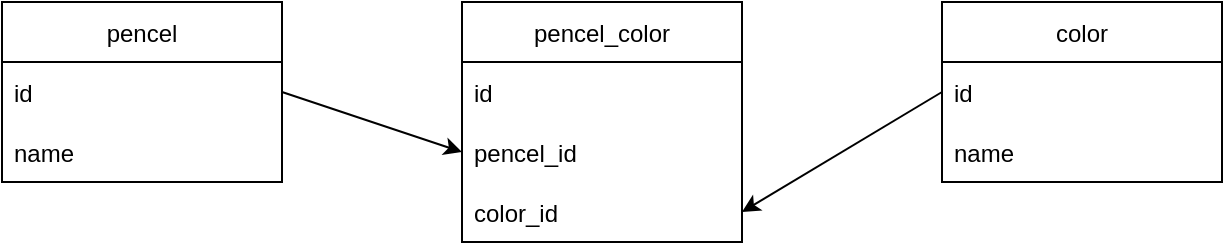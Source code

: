 <mxfile version="16.2.7" type="github">
  <diagram id="QVOrCaWKqEClVLPDSlB_" name="Page-1">
    <mxGraphModel dx="782" dy="351" grid="1" gridSize="10" guides="1" tooltips="1" connect="1" arrows="1" fold="1" page="1" pageScale="1" pageWidth="827" pageHeight="1169" math="0" shadow="0">
      <root>
        <mxCell id="0" />
        <mxCell id="1" parent="0" />
        <mxCell id="wJ8x1yo-zO4EAEy-V8vF-1" value="pencel" style="swimlane;fontStyle=0;childLayout=stackLayout;horizontal=1;startSize=30;horizontalStack=0;resizeParent=1;resizeParentMax=0;resizeLast=0;collapsible=1;marginBottom=0;" vertex="1" parent="1">
          <mxGeometry x="70" y="70" width="140" height="90" as="geometry" />
        </mxCell>
        <mxCell id="wJ8x1yo-zO4EAEy-V8vF-2" value="id" style="text;strokeColor=none;fillColor=none;align=left;verticalAlign=middle;spacingLeft=4;spacingRight=4;overflow=hidden;points=[[0,0.5],[1,0.5]];portConstraint=eastwest;rotatable=0;" vertex="1" parent="wJ8x1yo-zO4EAEy-V8vF-1">
          <mxGeometry y="30" width="140" height="30" as="geometry" />
        </mxCell>
        <mxCell id="wJ8x1yo-zO4EAEy-V8vF-3" value="name" style="text;strokeColor=none;fillColor=none;align=left;verticalAlign=middle;spacingLeft=4;spacingRight=4;overflow=hidden;points=[[0,0.5],[1,0.5]];portConstraint=eastwest;rotatable=0;" vertex="1" parent="wJ8x1yo-zO4EAEy-V8vF-1">
          <mxGeometry y="60" width="140" height="30" as="geometry" />
        </mxCell>
        <mxCell id="wJ8x1yo-zO4EAEy-V8vF-5" value="pencel_color" style="swimlane;fontStyle=0;childLayout=stackLayout;horizontal=1;startSize=30;horizontalStack=0;resizeParent=1;resizeParentMax=0;resizeLast=0;collapsible=1;marginBottom=0;" vertex="1" parent="1">
          <mxGeometry x="300" y="70" width="140" height="120" as="geometry" />
        </mxCell>
        <mxCell id="wJ8x1yo-zO4EAEy-V8vF-6" value="id    " style="text;strokeColor=none;fillColor=none;align=left;verticalAlign=middle;spacingLeft=4;spacingRight=4;overflow=hidden;points=[[0,0.5],[1,0.5]];portConstraint=eastwest;rotatable=0;" vertex="1" parent="wJ8x1yo-zO4EAEy-V8vF-5">
          <mxGeometry y="30" width="140" height="30" as="geometry" />
        </mxCell>
        <mxCell id="wJ8x1yo-zO4EAEy-V8vF-7" value="pencel_id" style="text;strokeColor=none;fillColor=none;align=left;verticalAlign=middle;spacingLeft=4;spacingRight=4;overflow=hidden;points=[[0,0.5],[1,0.5]];portConstraint=eastwest;rotatable=0;" vertex="1" parent="wJ8x1yo-zO4EAEy-V8vF-5">
          <mxGeometry y="60" width="140" height="30" as="geometry" />
        </mxCell>
        <mxCell id="wJ8x1yo-zO4EAEy-V8vF-8" value="color_id" style="text;strokeColor=none;fillColor=none;align=left;verticalAlign=middle;spacingLeft=4;spacingRight=4;overflow=hidden;points=[[0,0.5],[1,0.5]];portConstraint=eastwest;rotatable=0;" vertex="1" parent="wJ8x1yo-zO4EAEy-V8vF-5">
          <mxGeometry y="90" width="140" height="30" as="geometry" />
        </mxCell>
        <mxCell id="wJ8x1yo-zO4EAEy-V8vF-9" value="color" style="swimlane;fontStyle=0;childLayout=stackLayout;horizontal=1;startSize=30;horizontalStack=0;resizeParent=1;resizeParentMax=0;resizeLast=0;collapsible=1;marginBottom=0;" vertex="1" parent="1">
          <mxGeometry x="540" y="70" width="140" height="90" as="geometry" />
        </mxCell>
        <mxCell id="wJ8x1yo-zO4EAEy-V8vF-10" value="id" style="text;strokeColor=none;fillColor=none;align=left;verticalAlign=middle;spacingLeft=4;spacingRight=4;overflow=hidden;points=[[0,0.5],[1,0.5]];portConstraint=eastwest;rotatable=0;" vertex="1" parent="wJ8x1yo-zO4EAEy-V8vF-9">
          <mxGeometry y="30" width="140" height="30" as="geometry" />
        </mxCell>
        <mxCell id="wJ8x1yo-zO4EAEy-V8vF-11" value="name" style="text;strokeColor=none;fillColor=none;align=left;verticalAlign=middle;spacingLeft=4;spacingRight=4;overflow=hidden;points=[[0,0.5],[1,0.5]];portConstraint=eastwest;rotatable=0;" vertex="1" parent="wJ8x1yo-zO4EAEy-V8vF-9">
          <mxGeometry y="60" width="140" height="30" as="geometry" />
        </mxCell>
        <mxCell id="wJ8x1yo-zO4EAEy-V8vF-13" value="" style="endArrow=classic;html=1;rounded=0;exitX=0;exitY=0.5;exitDx=0;exitDy=0;entryX=1;entryY=0.5;entryDx=0;entryDy=0;" edge="1" parent="1" source="wJ8x1yo-zO4EAEy-V8vF-10" target="wJ8x1yo-zO4EAEy-V8vF-8">
          <mxGeometry width="50" height="50" relative="1" as="geometry">
            <mxPoint x="370" y="210" as="sourcePoint" />
            <mxPoint x="420" y="160" as="targetPoint" />
          </mxGeometry>
        </mxCell>
        <mxCell id="wJ8x1yo-zO4EAEy-V8vF-14" value="" style="endArrow=classic;html=1;rounded=0;exitX=1;exitY=0.5;exitDx=0;exitDy=0;entryX=0;entryY=0.5;entryDx=0;entryDy=0;" edge="1" parent="1" source="wJ8x1yo-zO4EAEy-V8vF-2" target="wJ8x1yo-zO4EAEy-V8vF-7">
          <mxGeometry width="50" height="50" relative="1" as="geometry">
            <mxPoint x="370" y="210" as="sourcePoint" />
            <mxPoint x="420" y="160" as="targetPoint" />
          </mxGeometry>
        </mxCell>
      </root>
    </mxGraphModel>
  </diagram>
</mxfile>

